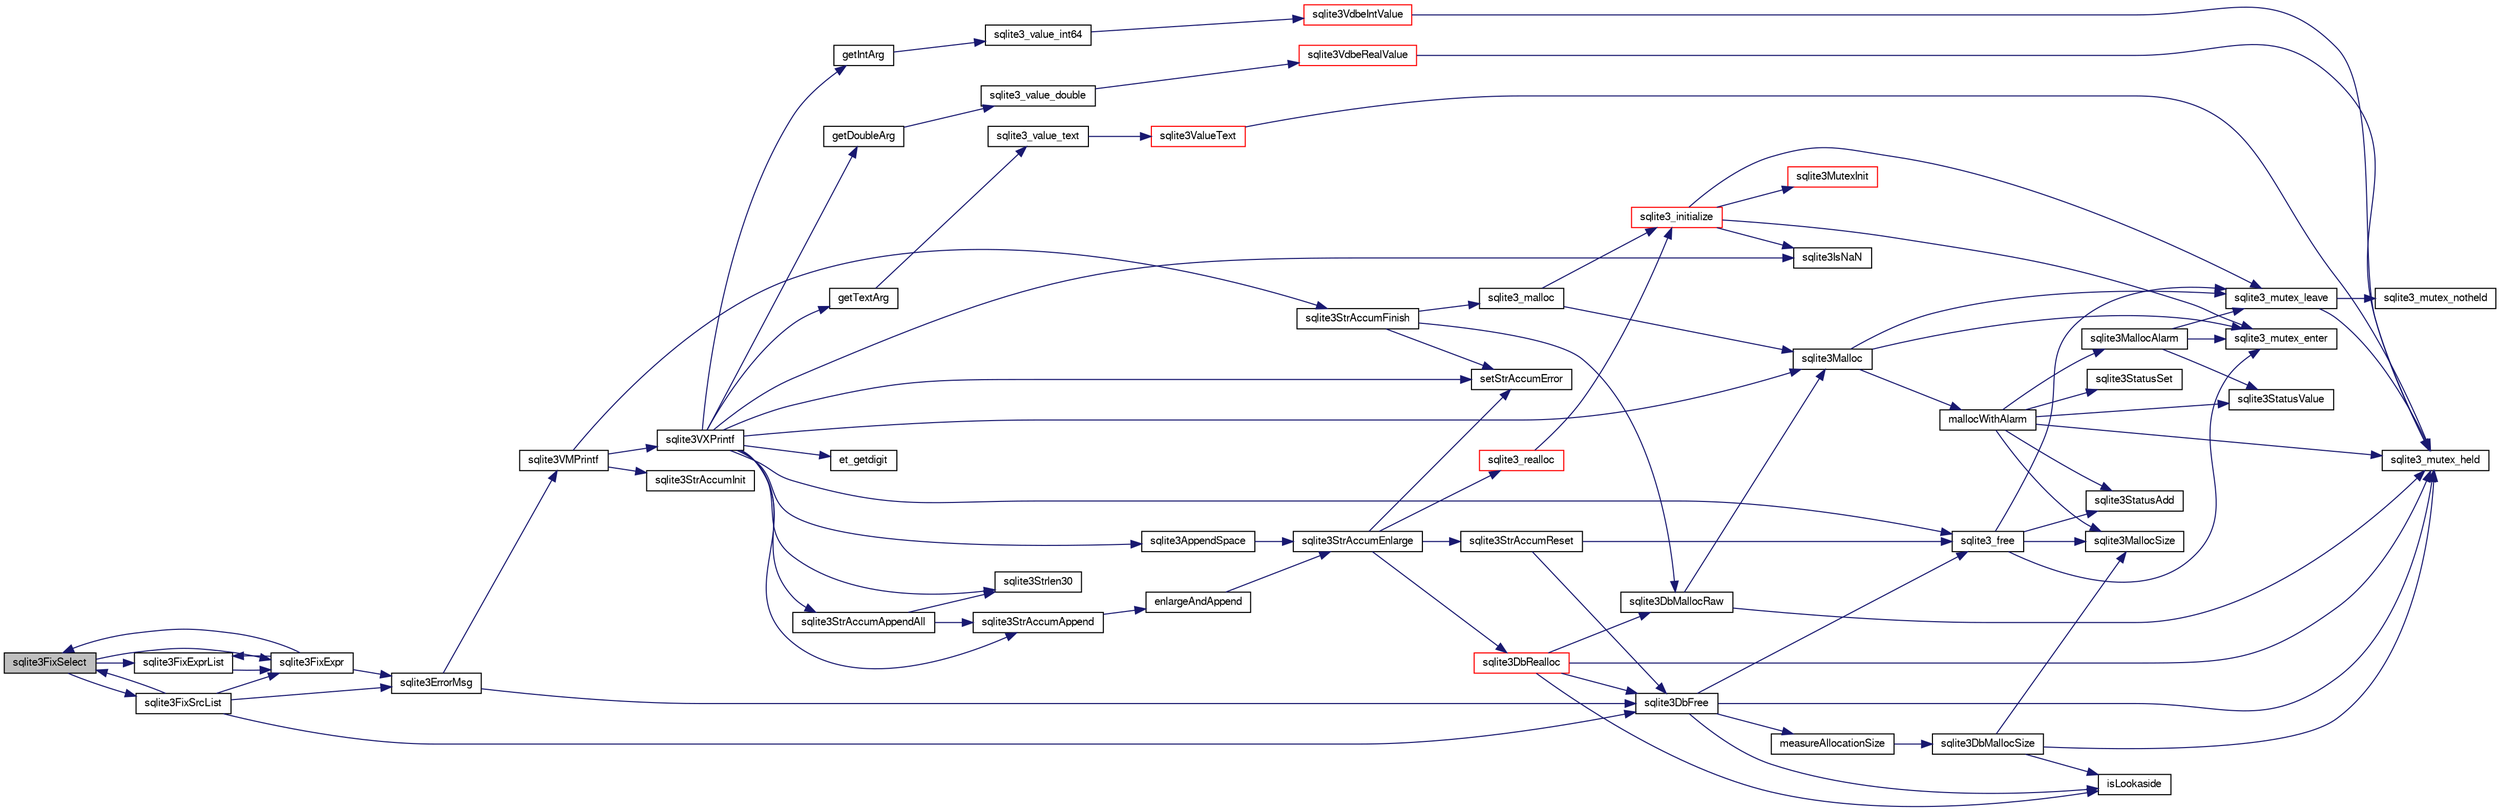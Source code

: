 digraph "sqlite3FixSelect"
{
  edge [fontname="FreeSans",fontsize="10",labelfontname="FreeSans",labelfontsize="10"];
  node [fontname="FreeSans",fontsize="10",shape=record];
  rankdir="LR";
  Node542915 [label="sqlite3FixSelect",height=0.2,width=0.4,color="black", fillcolor="grey75", style="filled", fontcolor="black"];
  Node542915 -> Node542916 [color="midnightblue",fontsize="10",style="solid",fontname="FreeSans"];
  Node542916 [label="sqlite3FixExprList",height=0.2,width=0.4,color="black", fillcolor="white", style="filled",URL="$sqlite3_8c.html#ae7c3574b349cf7cde71c2ee904060b92"];
  Node542916 -> Node542917 [color="midnightblue",fontsize="10",style="solid",fontname="FreeSans"];
  Node542917 [label="sqlite3FixExpr",height=0.2,width=0.4,color="black", fillcolor="white", style="filled",URL="$sqlite3_8c.html#aed02a32694f2649d2f9161fb324f12ed"];
  Node542917 -> Node542918 [color="midnightblue",fontsize="10",style="solid",fontname="FreeSans"];
  Node542918 [label="sqlite3ErrorMsg",height=0.2,width=0.4,color="black", fillcolor="white", style="filled",URL="$sqlite3_8c.html#aee2798e173651adae0f9c85469f3457d"];
  Node542918 -> Node542919 [color="midnightblue",fontsize="10",style="solid",fontname="FreeSans"];
  Node542919 [label="sqlite3VMPrintf",height=0.2,width=0.4,color="black", fillcolor="white", style="filled",URL="$sqlite3_8c.html#a05535d0982ef06fbc2ee8195ebbae689"];
  Node542919 -> Node542920 [color="midnightblue",fontsize="10",style="solid",fontname="FreeSans"];
  Node542920 [label="sqlite3StrAccumInit",height=0.2,width=0.4,color="black", fillcolor="white", style="filled",URL="$sqlite3_8c.html#aabf95e113b9d54d519cd15a56215f560"];
  Node542919 -> Node542921 [color="midnightblue",fontsize="10",style="solid",fontname="FreeSans"];
  Node542921 [label="sqlite3VXPrintf",height=0.2,width=0.4,color="black", fillcolor="white", style="filled",URL="$sqlite3_8c.html#a63c25806c9bd4a2b76f9a0eb232c6bde"];
  Node542921 -> Node542922 [color="midnightblue",fontsize="10",style="solid",fontname="FreeSans"];
  Node542922 [label="sqlite3StrAccumAppend",height=0.2,width=0.4,color="black", fillcolor="white", style="filled",URL="$sqlite3_8c.html#a56664fa33def33c5a5245b623441d5e0"];
  Node542922 -> Node542923 [color="midnightblue",fontsize="10",style="solid",fontname="FreeSans"];
  Node542923 [label="enlargeAndAppend",height=0.2,width=0.4,color="black", fillcolor="white", style="filled",URL="$sqlite3_8c.html#a25b21e61dc0883d849890eaa8a18088a"];
  Node542923 -> Node542924 [color="midnightblue",fontsize="10",style="solid",fontname="FreeSans"];
  Node542924 [label="sqlite3StrAccumEnlarge",height=0.2,width=0.4,color="black", fillcolor="white", style="filled",URL="$sqlite3_8c.html#a38976500a97c69d65086eeccca82dd96"];
  Node542924 -> Node542925 [color="midnightblue",fontsize="10",style="solid",fontname="FreeSans"];
  Node542925 [label="setStrAccumError",height=0.2,width=0.4,color="black", fillcolor="white", style="filled",URL="$sqlite3_8c.html#a3dc479a1fc8ba1ab8edfe51f8a0b102c"];
  Node542924 -> Node542926 [color="midnightblue",fontsize="10",style="solid",fontname="FreeSans"];
  Node542926 [label="sqlite3StrAccumReset",height=0.2,width=0.4,color="black", fillcolor="white", style="filled",URL="$sqlite3_8c.html#ad7e70f4ec9d2fa3a63a371e2c7c555d8"];
  Node542926 -> Node542927 [color="midnightblue",fontsize="10",style="solid",fontname="FreeSans"];
  Node542927 [label="sqlite3DbFree",height=0.2,width=0.4,color="black", fillcolor="white", style="filled",URL="$sqlite3_8c.html#ac70ab821a6607b4a1b909582dc37a069"];
  Node542927 -> Node542928 [color="midnightblue",fontsize="10",style="solid",fontname="FreeSans"];
  Node542928 [label="sqlite3_mutex_held",height=0.2,width=0.4,color="black", fillcolor="white", style="filled",URL="$sqlite3_8c.html#acf77da68932b6bc163c5e68547ecc3e7"];
  Node542927 -> Node542929 [color="midnightblue",fontsize="10",style="solid",fontname="FreeSans"];
  Node542929 [label="measureAllocationSize",height=0.2,width=0.4,color="black", fillcolor="white", style="filled",URL="$sqlite3_8c.html#a45731e644a22fdb756e2b6337224217a"];
  Node542929 -> Node542930 [color="midnightblue",fontsize="10",style="solid",fontname="FreeSans"];
  Node542930 [label="sqlite3DbMallocSize",height=0.2,width=0.4,color="black", fillcolor="white", style="filled",URL="$sqlite3_8c.html#aa397e5a8a03495203a0767abf0a71f86"];
  Node542930 -> Node542931 [color="midnightblue",fontsize="10",style="solid",fontname="FreeSans"];
  Node542931 [label="sqlite3MallocSize",height=0.2,width=0.4,color="black", fillcolor="white", style="filled",URL="$sqlite3_8c.html#acf5d2a5f35270bafb050bd2def576955"];
  Node542930 -> Node542928 [color="midnightblue",fontsize="10",style="solid",fontname="FreeSans"];
  Node542930 -> Node542932 [color="midnightblue",fontsize="10",style="solid",fontname="FreeSans"];
  Node542932 [label="isLookaside",height=0.2,width=0.4,color="black", fillcolor="white", style="filled",URL="$sqlite3_8c.html#a770fa05ff9717b75e16f4d968a77b897"];
  Node542927 -> Node542932 [color="midnightblue",fontsize="10",style="solid",fontname="FreeSans"];
  Node542927 -> Node542933 [color="midnightblue",fontsize="10",style="solid",fontname="FreeSans"];
  Node542933 [label="sqlite3_free",height=0.2,width=0.4,color="black", fillcolor="white", style="filled",URL="$sqlite3_8c.html#a6552349e36a8a691af5487999ab09519"];
  Node542933 -> Node542934 [color="midnightblue",fontsize="10",style="solid",fontname="FreeSans"];
  Node542934 [label="sqlite3_mutex_enter",height=0.2,width=0.4,color="black", fillcolor="white", style="filled",URL="$sqlite3_8c.html#a1c12cde690bd89f104de5cbad12a6bf5"];
  Node542933 -> Node542935 [color="midnightblue",fontsize="10",style="solid",fontname="FreeSans"];
  Node542935 [label="sqlite3StatusAdd",height=0.2,width=0.4,color="black", fillcolor="white", style="filled",URL="$sqlite3_8c.html#afa029f93586aeab4cc85360905dae9cd"];
  Node542933 -> Node542931 [color="midnightblue",fontsize="10",style="solid",fontname="FreeSans"];
  Node542933 -> Node542936 [color="midnightblue",fontsize="10",style="solid",fontname="FreeSans"];
  Node542936 [label="sqlite3_mutex_leave",height=0.2,width=0.4,color="black", fillcolor="white", style="filled",URL="$sqlite3_8c.html#a5838d235601dbd3c1fa993555c6bcc93"];
  Node542936 -> Node542928 [color="midnightblue",fontsize="10",style="solid",fontname="FreeSans"];
  Node542936 -> Node542937 [color="midnightblue",fontsize="10",style="solid",fontname="FreeSans"];
  Node542937 [label="sqlite3_mutex_notheld",height=0.2,width=0.4,color="black", fillcolor="white", style="filled",URL="$sqlite3_8c.html#a83967c837c1c000d3b5adcfaa688f5dc"];
  Node542926 -> Node542933 [color="midnightblue",fontsize="10",style="solid",fontname="FreeSans"];
  Node542924 -> Node542938 [color="midnightblue",fontsize="10",style="solid",fontname="FreeSans"];
  Node542938 [label="sqlite3DbRealloc",height=0.2,width=0.4,color="red", fillcolor="white", style="filled",URL="$sqlite3_8c.html#ae028f4902a9d29bcaf310ff289ee87dc"];
  Node542938 -> Node542928 [color="midnightblue",fontsize="10",style="solid",fontname="FreeSans"];
  Node542938 -> Node542939 [color="midnightblue",fontsize="10",style="solid",fontname="FreeSans"];
  Node542939 [label="sqlite3DbMallocRaw",height=0.2,width=0.4,color="black", fillcolor="white", style="filled",URL="$sqlite3_8c.html#abbe8be0cf7175e11ddc3e2218fad924e"];
  Node542939 -> Node542928 [color="midnightblue",fontsize="10",style="solid",fontname="FreeSans"];
  Node542939 -> Node542940 [color="midnightblue",fontsize="10",style="solid",fontname="FreeSans"];
  Node542940 [label="sqlite3Malloc",height=0.2,width=0.4,color="black", fillcolor="white", style="filled",URL="$sqlite3_8c.html#a361a2eaa846b1885f123abe46f5d8b2b"];
  Node542940 -> Node542934 [color="midnightblue",fontsize="10",style="solid",fontname="FreeSans"];
  Node542940 -> Node542941 [color="midnightblue",fontsize="10",style="solid",fontname="FreeSans"];
  Node542941 [label="mallocWithAlarm",height=0.2,width=0.4,color="black", fillcolor="white", style="filled",URL="$sqlite3_8c.html#ab070d5cf8e48ec8a6a43cf025d48598b"];
  Node542941 -> Node542928 [color="midnightblue",fontsize="10",style="solid",fontname="FreeSans"];
  Node542941 -> Node542942 [color="midnightblue",fontsize="10",style="solid",fontname="FreeSans"];
  Node542942 [label="sqlite3StatusSet",height=0.2,width=0.4,color="black", fillcolor="white", style="filled",URL="$sqlite3_8c.html#afec7586c01fcb5ea17dc9d7725a589d9"];
  Node542941 -> Node542943 [color="midnightblue",fontsize="10",style="solid",fontname="FreeSans"];
  Node542943 [label="sqlite3StatusValue",height=0.2,width=0.4,color="black", fillcolor="white", style="filled",URL="$sqlite3_8c.html#a30b8ac296c6e200c1fa57708d52c6ef6"];
  Node542941 -> Node542944 [color="midnightblue",fontsize="10",style="solid",fontname="FreeSans"];
  Node542944 [label="sqlite3MallocAlarm",height=0.2,width=0.4,color="black", fillcolor="white", style="filled",URL="$sqlite3_8c.html#ada66988e8471d1198f3219c062377508"];
  Node542944 -> Node542943 [color="midnightblue",fontsize="10",style="solid",fontname="FreeSans"];
  Node542944 -> Node542936 [color="midnightblue",fontsize="10",style="solid",fontname="FreeSans"];
  Node542944 -> Node542934 [color="midnightblue",fontsize="10",style="solid",fontname="FreeSans"];
  Node542941 -> Node542931 [color="midnightblue",fontsize="10",style="solid",fontname="FreeSans"];
  Node542941 -> Node542935 [color="midnightblue",fontsize="10",style="solid",fontname="FreeSans"];
  Node542940 -> Node542936 [color="midnightblue",fontsize="10",style="solid",fontname="FreeSans"];
  Node542938 -> Node542932 [color="midnightblue",fontsize="10",style="solid",fontname="FreeSans"];
  Node542938 -> Node542927 [color="midnightblue",fontsize="10",style="solid",fontname="FreeSans"];
  Node542924 -> Node543121 [color="midnightblue",fontsize="10",style="solid",fontname="FreeSans"];
  Node543121 [label="sqlite3_realloc",height=0.2,width=0.4,color="red", fillcolor="white", style="filled",URL="$sqlite3_8c.html#a822d9e42f6ab4b2ec803f311aeb9618d"];
  Node543121 -> Node542946 [color="midnightblue",fontsize="10",style="solid",fontname="FreeSans"];
  Node542946 [label="sqlite3_initialize",height=0.2,width=0.4,color="red", fillcolor="white", style="filled",URL="$sqlite3_8c.html#ab0c0ee2d5d4cf8b28e9572296a8861df"];
  Node542946 -> Node542947 [color="midnightblue",fontsize="10",style="solid",fontname="FreeSans"];
  Node542947 [label="sqlite3MutexInit",height=0.2,width=0.4,color="red", fillcolor="white", style="filled",URL="$sqlite3_8c.html#a7906afcdd1cdb3d0007eb932398a1158"];
  Node542946 -> Node542934 [color="midnightblue",fontsize="10",style="solid",fontname="FreeSans"];
  Node542946 -> Node542936 [color="midnightblue",fontsize="10",style="solid",fontname="FreeSans"];
  Node542946 -> Node543089 [color="midnightblue",fontsize="10",style="solid",fontname="FreeSans"];
  Node543089 [label="sqlite3IsNaN",height=0.2,width=0.4,color="black", fillcolor="white", style="filled",URL="$sqlite3_8c.html#aed4d78203877c3486765ccbc7feebb50"];
  Node542921 -> Node543195 [color="midnightblue",fontsize="10",style="solid",fontname="FreeSans"];
  Node543195 [label="getIntArg",height=0.2,width=0.4,color="black", fillcolor="white", style="filled",URL="$sqlite3_8c.html#abff258963dbd9205fb299851a64c67be"];
  Node543195 -> Node543080 [color="midnightblue",fontsize="10",style="solid",fontname="FreeSans"];
  Node543080 [label="sqlite3_value_int64",height=0.2,width=0.4,color="black", fillcolor="white", style="filled",URL="$sqlite3_8c.html#ab38d8627f4750672e72712df0b709e0d"];
  Node543080 -> Node543068 [color="midnightblue",fontsize="10",style="solid",fontname="FreeSans"];
  Node543068 [label="sqlite3VdbeIntValue",height=0.2,width=0.4,color="red", fillcolor="white", style="filled",URL="$sqlite3_8c.html#a3dc28e3bfdbecf81633c3697a3aacd45"];
  Node543068 -> Node542928 [color="midnightblue",fontsize="10",style="solid",fontname="FreeSans"];
  Node542921 -> Node542940 [color="midnightblue",fontsize="10",style="solid",fontname="FreeSans"];
  Node542921 -> Node542925 [color="midnightblue",fontsize="10",style="solid",fontname="FreeSans"];
  Node542921 -> Node543196 [color="midnightblue",fontsize="10",style="solid",fontname="FreeSans"];
  Node543196 [label="getDoubleArg",height=0.2,width=0.4,color="black", fillcolor="white", style="filled",URL="$sqlite3_8c.html#a1cf25120072c85bd261983b24c12c3d9"];
  Node543196 -> Node543084 [color="midnightblue",fontsize="10",style="solid",fontname="FreeSans"];
  Node543084 [label="sqlite3_value_double",height=0.2,width=0.4,color="black", fillcolor="white", style="filled",URL="$sqlite3_8c.html#a3e50c1a2dd484a8b6911c9d163816b88"];
  Node543084 -> Node543085 [color="midnightblue",fontsize="10",style="solid",fontname="FreeSans"];
  Node543085 [label="sqlite3VdbeRealValue",height=0.2,width=0.4,color="red", fillcolor="white", style="filled",URL="$sqlite3_8c.html#a5bf943a4f9a5516911b3bc610e3d64e0"];
  Node543085 -> Node542928 [color="midnightblue",fontsize="10",style="solid",fontname="FreeSans"];
  Node542921 -> Node543089 [color="midnightblue",fontsize="10",style="solid",fontname="FreeSans"];
  Node542921 -> Node543007 [color="midnightblue",fontsize="10",style="solid",fontname="FreeSans"];
  Node543007 [label="sqlite3Strlen30",height=0.2,width=0.4,color="black", fillcolor="white", style="filled",URL="$sqlite3_8c.html#a3dcd80ba41f1a308193dee74857b62a7"];
  Node542921 -> Node543197 [color="midnightblue",fontsize="10",style="solid",fontname="FreeSans"];
  Node543197 [label="et_getdigit",height=0.2,width=0.4,color="black", fillcolor="white", style="filled",URL="$sqlite3_8c.html#a40c5a308749ad07cc2397a53e081bff0"];
  Node542921 -> Node543198 [color="midnightblue",fontsize="10",style="solid",fontname="FreeSans"];
  Node543198 [label="getTextArg",height=0.2,width=0.4,color="black", fillcolor="white", style="filled",URL="$sqlite3_8c.html#afbb41850423ef20071cefaab0431e04d"];
  Node543198 -> Node543012 [color="midnightblue",fontsize="10",style="solid",fontname="FreeSans"];
  Node543012 [label="sqlite3_value_text",height=0.2,width=0.4,color="black", fillcolor="white", style="filled",URL="$sqlite3_8c.html#aef2ace3239e6dd59c74110faa70f8171"];
  Node543012 -> Node543013 [color="midnightblue",fontsize="10",style="solid",fontname="FreeSans"];
  Node543013 [label="sqlite3ValueText",height=0.2,width=0.4,color="red", fillcolor="white", style="filled",URL="$sqlite3_8c.html#ad567a94e52d1adf81f4857fdba00a59b"];
  Node543013 -> Node542928 [color="midnightblue",fontsize="10",style="solid",fontname="FreeSans"];
  Node542921 -> Node543199 [color="midnightblue",fontsize="10",style="solid",fontname="FreeSans"];
  Node543199 [label="sqlite3StrAccumAppendAll",height=0.2,width=0.4,color="black", fillcolor="white", style="filled",URL="$sqlite3_8c.html#acaf8f3e4f99a3c3a4a77e9c987547289"];
  Node543199 -> Node542922 [color="midnightblue",fontsize="10",style="solid",fontname="FreeSans"];
  Node543199 -> Node543007 [color="midnightblue",fontsize="10",style="solid",fontname="FreeSans"];
  Node542921 -> Node543200 [color="midnightblue",fontsize="10",style="solid",fontname="FreeSans"];
  Node543200 [label="sqlite3AppendSpace",height=0.2,width=0.4,color="black", fillcolor="white", style="filled",URL="$sqlite3_8c.html#aefd38a5afc0020d4a93855c3ee7c63a8"];
  Node543200 -> Node542924 [color="midnightblue",fontsize="10",style="solid",fontname="FreeSans"];
  Node542921 -> Node542933 [color="midnightblue",fontsize="10",style="solid",fontname="FreeSans"];
  Node542919 -> Node542971 [color="midnightblue",fontsize="10",style="solid",fontname="FreeSans"];
  Node542971 [label="sqlite3StrAccumFinish",height=0.2,width=0.4,color="black", fillcolor="white", style="filled",URL="$sqlite3_8c.html#adb7f26b10ac1b847db6f000ef4c2e2ba"];
  Node542971 -> Node542939 [color="midnightblue",fontsize="10",style="solid",fontname="FreeSans"];
  Node542971 -> Node542972 [color="midnightblue",fontsize="10",style="solid",fontname="FreeSans"];
  Node542972 [label="sqlite3_malloc",height=0.2,width=0.4,color="black", fillcolor="white", style="filled",URL="$sqlite3_8c.html#ac79dba55fc32b6a840cf5a9769bce7cd"];
  Node542972 -> Node542946 [color="midnightblue",fontsize="10",style="solid",fontname="FreeSans"];
  Node542972 -> Node542940 [color="midnightblue",fontsize="10",style="solid",fontname="FreeSans"];
  Node542971 -> Node542925 [color="midnightblue",fontsize="10",style="solid",fontname="FreeSans"];
  Node542918 -> Node542927 [color="midnightblue",fontsize="10",style="solid",fontname="FreeSans"];
  Node542917 -> Node542915 [color="midnightblue",fontsize="10",style="solid",fontname="FreeSans"];
  Node542917 -> Node542916 [color="midnightblue",fontsize="10",style="solid",fontname="FreeSans"];
  Node542915 -> Node543201 [color="midnightblue",fontsize="10",style="solid",fontname="FreeSans"];
  Node543201 [label="sqlite3FixSrcList",height=0.2,width=0.4,color="black", fillcolor="white", style="filled",URL="$sqlite3_8c.html#aef21c9fd3fd3e1ac1caad71d55ee867a"];
  Node543201 -> Node542918 [color="midnightblue",fontsize="10",style="solid",fontname="FreeSans"];
  Node543201 -> Node542927 [color="midnightblue",fontsize="10",style="solid",fontname="FreeSans"];
  Node543201 -> Node542915 [color="midnightblue",fontsize="10",style="solid",fontname="FreeSans"];
  Node543201 -> Node542917 [color="midnightblue",fontsize="10",style="solid",fontname="FreeSans"];
  Node542915 -> Node542917 [color="midnightblue",fontsize="10",style="solid",fontname="FreeSans"];
}
